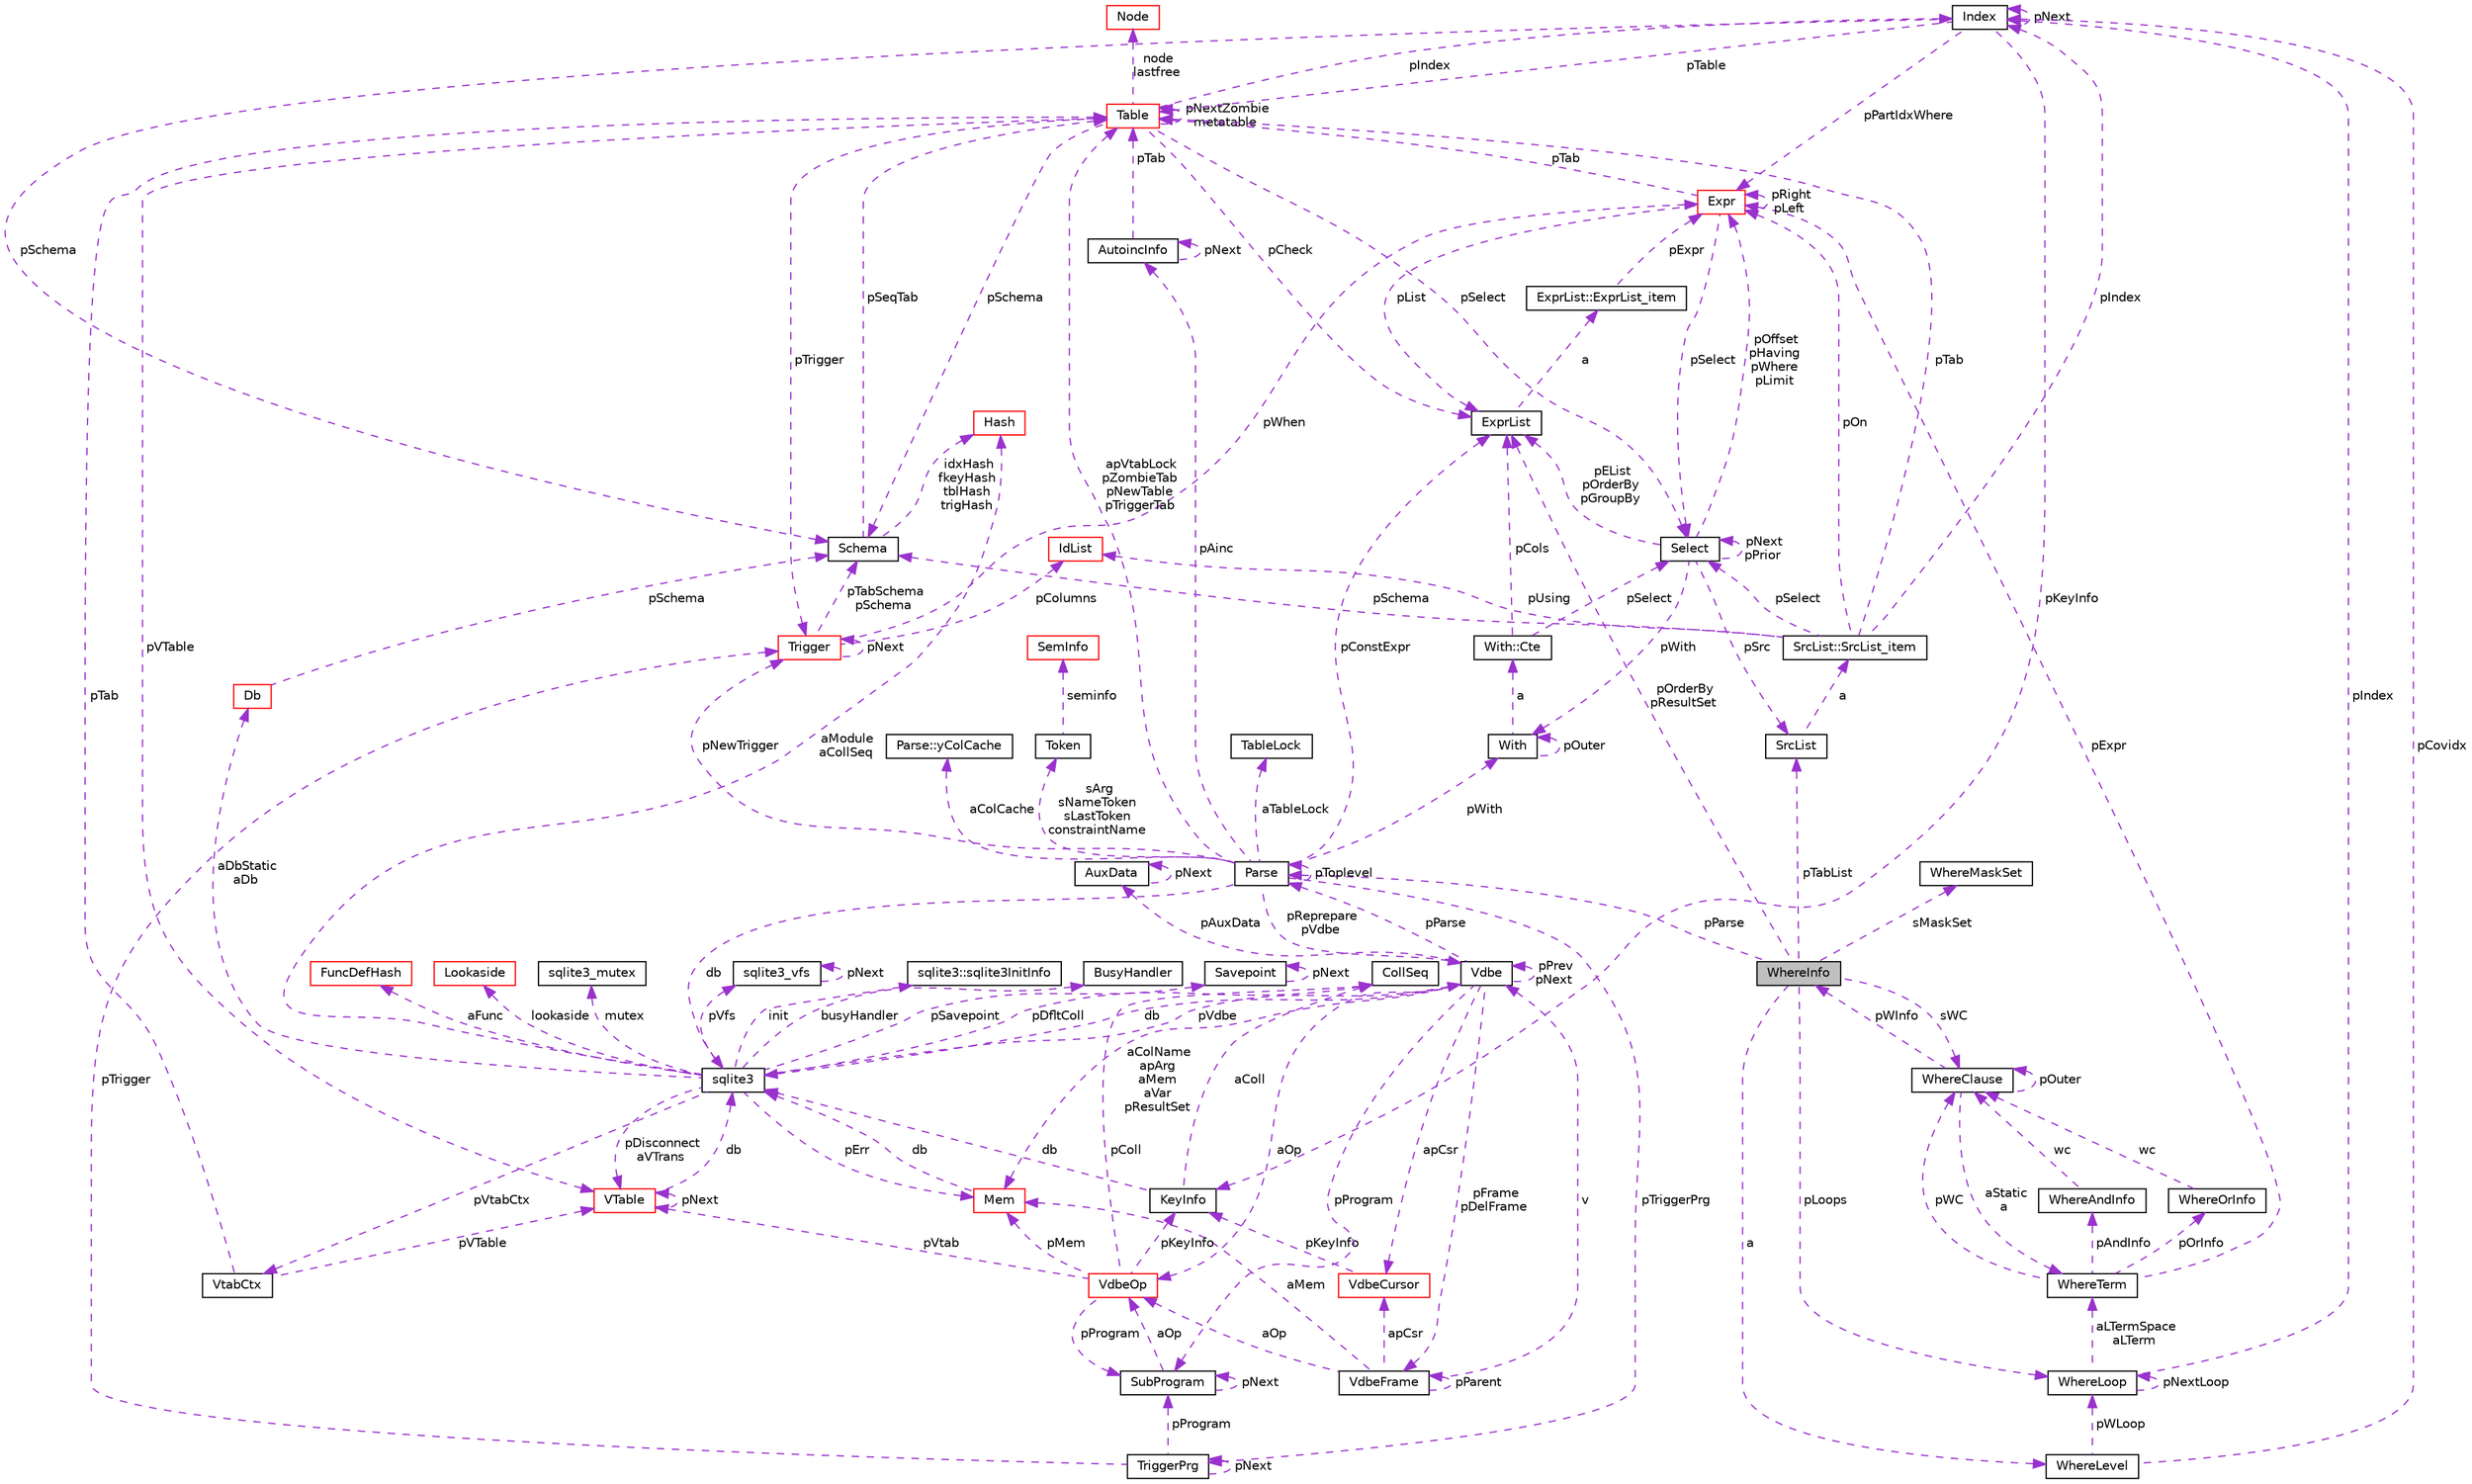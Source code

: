 digraph "WhereInfo"
{
  edge [fontname="Helvetica",fontsize="10",labelfontname="Helvetica",labelfontsize="10"];
  node [fontname="Helvetica",fontsize="10",shape=record];
  Node1 [label="WhereInfo",height=0.2,width=0.4,color="black", fillcolor="grey75", style="filled", fontcolor="black"];
  Node2 -> Node1 [dir="back",color="darkorchid3",fontsize="10",style="dashed",label=" pLoops" ,fontname="Helvetica"];
  Node2 [label="WhereLoop",height=0.2,width=0.4,color="black", fillcolor="white", style="filled",URL="$struct_where_loop.html"];
  Node2 -> Node2 [dir="back",color="darkorchid3",fontsize="10",style="dashed",label=" pNextLoop" ,fontname="Helvetica"];
  Node3 -> Node2 [dir="back",color="darkorchid3",fontsize="10",style="dashed",label=" aLTermSpace\naLTerm" ,fontname="Helvetica"];
  Node3 [label="WhereTerm",height=0.2,width=0.4,color="black", fillcolor="white", style="filled",URL="$struct_where_term.html"];
  Node4 -> Node3 [dir="back",color="darkorchid3",fontsize="10",style="dashed",label=" pAndInfo" ,fontname="Helvetica"];
  Node4 [label="WhereAndInfo",height=0.2,width=0.4,color="black", fillcolor="white", style="filled",URL="$struct_where_and_info.html"];
  Node5 -> Node4 [dir="back",color="darkorchid3",fontsize="10",style="dashed",label=" wc" ,fontname="Helvetica"];
  Node5 [label="WhereClause",height=0.2,width=0.4,color="black", fillcolor="white", style="filled",URL="$struct_where_clause.html"];
  Node3 -> Node5 [dir="back",color="darkorchid3",fontsize="10",style="dashed",label=" aStatic\na" ,fontname="Helvetica"];
  Node1 -> Node5 [dir="back",color="darkorchid3",fontsize="10",style="dashed",label=" pWInfo" ,fontname="Helvetica"];
  Node5 -> Node5 [dir="back",color="darkorchid3",fontsize="10",style="dashed",label=" pOuter" ,fontname="Helvetica"];
  Node6 -> Node3 [dir="back",color="darkorchid3",fontsize="10",style="dashed",label=" pOrInfo" ,fontname="Helvetica"];
  Node6 [label="WhereOrInfo",height=0.2,width=0.4,color="black", fillcolor="white", style="filled",URL="$struct_where_or_info.html"];
  Node5 -> Node6 [dir="back",color="darkorchid3",fontsize="10",style="dashed",label=" wc" ,fontname="Helvetica"];
  Node7 -> Node3 [dir="back",color="darkorchid3",fontsize="10",style="dashed",label=" pExpr" ,fontname="Helvetica"];
  Node7 [label="Expr",height=0.2,width=0.4,color="red", fillcolor="white", style="filled",URL="$struct_expr.html"];
  Node7 -> Node7 [dir="back",color="darkorchid3",fontsize="10",style="dashed",label=" pRight\npLeft" ,fontname="Helvetica"];
  Node8 -> Node7 [dir="back",color="darkorchid3",fontsize="10",style="dashed",label=" pTab" ,fontname="Helvetica"];
  Node8 [label="Table",height=0.2,width=0.4,color="red", fillcolor="white", style="filled",URL="$struct_table.html"];
  Node9 -> Node8 [dir="back",color="darkorchid3",fontsize="10",style="dashed",label=" node\nlastfree" ,fontname="Helvetica"];
  Node9 [label="Node",height=0.2,width=0.4,color="red", fillcolor="white", style="filled",URL="$struct_node.html"];
  Node10 -> Node8 [dir="back",color="darkorchid3",fontsize="10",style="dashed",label=" pSchema" ,fontname="Helvetica"];
  Node10 [label="Schema",height=0.2,width=0.4,color="black", fillcolor="white", style="filled",URL="$struct_schema.html"];
  Node8 -> Node10 [dir="back",color="darkorchid3",fontsize="10",style="dashed",label=" pSeqTab" ,fontname="Helvetica"];
  Node11 -> Node10 [dir="back",color="darkorchid3",fontsize="10",style="dashed",label=" idxHash\nfkeyHash\ntblHash\ntrigHash" ,fontname="Helvetica"];
  Node11 [label="Hash",height=0.2,width=0.4,color="red", fillcolor="white", style="filled",URL="$struct_hash.html"];
  Node12 -> Node8 [dir="back",color="darkorchid3",fontsize="10",style="dashed",label=" pVTable" ,fontname="Helvetica"];
  Node12 [label="VTable",height=0.2,width=0.4,color="red", fillcolor="white", style="filled",URL="$struct_v_table.html"];
  Node13 -> Node12 [dir="back",color="darkorchid3",fontsize="10",style="dashed",label=" db" ,fontname="Helvetica"];
  Node13 [label="sqlite3",height=0.2,width=0.4,color="black", fillcolor="white", style="filled",URL="$structsqlite3.html"];
  Node14 -> Node13 [dir="back",color="darkorchid3",fontsize="10",style="dashed",label=" pErr" ,fontname="Helvetica"];
  Node14 [label="Mem",height=0.2,width=0.4,color="red", fillcolor="white", style="filled",URL="$struct_mem.html"];
  Node13 -> Node14 [dir="back",color="darkorchid3",fontsize="10",style="dashed",label=" db" ,fontname="Helvetica"];
  Node15 -> Node13 [dir="back",color="darkorchid3",fontsize="10",style="dashed",label=" pVdbe" ,fontname="Helvetica"];
  Node15 [label="Vdbe",height=0.2,width=0.4,color="black", fillcolor="white", style="filled",URL="$struct_vdbe.html"];
  Node15 -> Node15 [dir="back",color="darkorchid3",fontsize="10",style="dashed",label=" pPrev\npNext" ,fontname="Helvetica"];
  Node14 -> Node15 [dir="back",color="darkorchid3",fontsize="10",style="dashed",label=" aColName\napArg\naMem\naVar\npResultSet" ,fontname="Helvetica"];
  Node13 -> Node15 [dir="back",color="darkorchid3",fontsize="10",style="dashed",label=" db" ,fontname="Helvetica"];
  Node16 -> Node15 [dir="back",color="darkorchid3",fontsize="10",style="dashed",label=" pFrame\npDelFrame" ,fontname="Helvetica"];
  Node16 [label="VdbeFrame",height=0.2,width=0.4,color="black", fillcolor="white", style="filled",URL="$struct_vdbe_frame.html"];
  Node14 -> Node16 [dir="back",color="darkorchid3",fontsize="10",style="dashed",label=" aMem" ,fontname="Helvetica"];
  Node15 -> Node16 [dir="back",color="darkorchid3",fontsize="10",style="dashed",label=" v" ,fontname="Helvetica"];
  Node16 -> Node16 [dir="back",color="darkorchid3",fontsize="10",style="dashed",label=" pParent" ,fontname="Helvetica"];
  Node17 -> Node16 [dir="back",color="darkorchid3",fontsize="10",style="dashed",label=" apCsr" ,fontname="Helvetica"];
  Node17 [label="VdbeCursor",height=0.2,width=0.4,color="red", fillcolor="white", style="filled",URL="$struct_vdbe_cursor.html"];
  Node18 -> Node17 [dir="back",color="darkorchid3",fontsize="10",style="dashed",label=" pKeyInfo" ,fontname="Helvetica"];
  Node18 [label="KeyInfo",height=0.2,width=0.4,color="black", fillcolor="white", style="filled",URL="$struct_key_info.html"];
  Node13 -> Node18 [dir="back",color="darkorchid3",fontsize="10",style="dashed",label=" db" ,fontname="Helvetica"];
  Node19 -> Node18 [dir="back",color="darkorchid3",fontsize="10",style="dashed",label=" aColl" ,fontname="Helvetica"];
  Node19 [label="CollSeq",height=0.2,width=0.4,color="black", fillcolor="white", style="filled",URL="$struct_coll_seq.html"];
  Node20 -> Node16 [dir="back",color="darkorchid3",fontsize="10",style="dashed",label=" aOp" ,fontname="Helvetica"];
  Node20 [label="VdbeOp",height=0.2,width=0.4,color="red", fillcolor="white", style="filled",URL="$struct_vdbe_op.html"];
  Node14 -> Node20 [dir="back",color="darkorchid3",fontsize="10",style="dashed",label=" pMem" ,fontname="Helvetica"];
  Node19 -> Node20 [dir="back",color="darkorchid3",fontsize="10",style="dashed",label=" pColl" ,fontname="Helvetica"];
  Node12 -> Node20 [dir="back",color="darkorchid3",fontsize="10",style="dashed",label=" pVtab" ,fontname="Helvetica"];
  Node21 -> Node20 [dir="back",color="darkorchid3",fontsize="10",style="dashed",label=" pProgram" ,fontname="Helvetica"];
  Node21 [label="SubProgram",height=0.2,width=0.4,color="black", fillcolor="white", style="filled",URL="$struct_sub_program.html"];
  Node21 -> Node21 [dir="back",color="darkorchid3",fontsize="10",style="dashed",label=" pNext" ,fontname="Helvetica"];
  Node20 -> Node21 [dir="back",color="darkorchid3",fontsize="10",style="dashed",label=" aOp" ,fontname="Helvetica"];
  Node18 -> Node20 [dir="back",color="darkorchid3",fontsize="10",style="dashed",label=" pKeyInfo" ,fontname="Helvetica"];
  Node22 -> Node15 [dir="back",color="darkorchid3",fontsize="10",style="dashed",label=" pAuxData" ,fontname="Helvetica"];
  Node22 [label="AuxData",height=0.2,width=0.4,color="black", fillcolor="white", style="filled",URL="$struct_aux_data.html"];
  Node22 -> Node22 [dir="back",color="darkorchid3",fontsize="10",style="dashed",label=" pNext" ,fontname="Helvetica"];
  Node21 -> Node15 [dir="back",color="darkorchid3",fontsize="10",style="dashed",label=" pProgram" ,fontname="Helvetica"];
  Node17 -> Node15 [dir="back",color="darkorchid3",fontsize="10",style="dashed",label=" apCsr" ,fontname="Helvetica"];
  Node23 -> Node15 [dir="back",color="darkorchid3",fontsize="10",style="dashed",label=" pParse" ,fontname="Helvetica"];
  Node23 [label="Parse",height=0.2,width=0.4,color="black", fillcolor="white", style="filled",URL="$struct_parse.html"];
  Node15 -> Node23 [dir="back",color="darkorchid3",fontsize="10",style="dashed",label=" pReprepare\npVdbe" ,fontname="Helvetica"];
  Node13 -> Node23 [dir="back",color="darkorchid3",fontsize="10",style="dashed",label=" db" ,fontname="Helvetica"];
  Node24 -> Node23 [dir="back",color="darkorchid3",fontsize="10",style="dashed",label=" aTableLock" ,fontname="Helvetica"];
  Node24 [label="TableLock",height=0.2,width=0.4,color="black", fillcolor="white", style="filled",URL="$struct_table_lock.html"];
  Node25 -> Node23 [dir="back",color="darkorchid3",fontsize="10",style="dashed",label=" sArg\nsNameToken\nsLastToken\nconstraintName" ,fontname="Helvetica"];
  Node25 [label="Token",height=0.2,width=0.4,color="black", fillcolor="white", style="filled",URL="$struct_token.html"];
  Node26 -> Node25 [dir="back",color="darkorchid3",fontsize="10",style="dashed",label=" seminfo" ,fontname="Helvetica"];
  Node26 [label="SemInfo",height=0.2,width=0.4,color="red", fillcolor="white", style="filled",URL="$union_sem_info.html"];
  Node27 -> Node23 [dir="back",color="darkorchid3",fontsize="10",style="dashed",label=" pWith" ,fontname="Helvetica"];
  Node27 [label="With",height=0.2,width=0.4,color="black", fillcolor="white", style="filled",URL="$struct_with.html"];
  Node28 -> Node27 [dir="back",color="darkorchid3",fontsize="10",style="dashed",label=" a" ,fontname="Helvetica"];
  Node28 [label="With::Cte",height=0.2,width=0.4,color="black", fillcolor="white", style="filled",URL="$struct_with_1_1_cte.html"];
  Node29 -> Node28 [dir="back",color="darkorchid3",fontsize="10",style="dashed",label=" pSelect" ,fontname="Helvetica"];
  Node29 [label="Select",height=0.2,width=0.4,color="black", fillcolor="white", style="filled",URL="$struct_select.html"];
  Node7 -> Node29 [dir="back",color="darkorchid3",fontsize="10",style="dashed",label=" pOffset\npHaving\npWhere\npLimit" ,fontname="Helvetica"];
  Node27 -> Node29 [dir="back",color="darkorchid3",fontsize="10",style="dashed",label=" pWith" ,fontname="Helvetica"];
  Node29 -> Node29 [dir="back",color="darkorchid3",fontsize="10",style="dashed",label=" pNext\npPrior" ,fontname="Helvetica"];
  Node30 -> Node29 [dir="back",color="darkorchid3",fontsize="10",style="dashed",label=" pSrc" ,fontname="Helvetica"];
  Node30 [label="SrcList",height=0.2,width=0.4,color="black", fillcolor="white", style="filled",URL="$struct_src_list.html"];
  Node31 -> Node30 [dir="back",color="darkorchid3",fontsize="10",style="dashed",label=" a" ,fontname="Helvetica"];
  Node31 [label="SrcList::SrcList_item",height=0.2,width=0.4,color="black", fillcolor="white", style="filled",URL="$struct_src_list_1_1_src_list__item.html"];
  Node10 -> Node31 [dir="back",color="darkorchid3",fontsize="10",style="dashed",label=" pSchema" ,fontname="Helvetica"];
  Node7 -> Node31 [dir="back",color="darkorchid3",fontsize="10",style="dashed",label=" pOn" ,fontname="Helvetica"];
  Node32 -> Node31 [dir="back",color="darkorchid3",fontsize="10",style="dashed",label=" pUsing" ,fontname="Helvetica"];
  Node32 [label="IdList",height=0.2,width=0.4,color="red", fillcolor="white", style="filled",URL="$struct_id_list.html"];
  Node8 -> Node31 [dir="back",color="darkorchid3",fontsize="10",style="dashed",label=" pTab" ,fontname="Helvetica"];
  Node29 -> Node31 [dir="back",color="darkorchid3",fontsize="10",style="dashed",label=" pSelect" ,fontname="Helvetica"];
  Node33 -> Node31 [dir="back",color="darkorchid3",fontsize="10",style="dashed",label=" pIndex" ,fontname="Helvetica"];
  Node33 [label="Index",height=0.2,width=0.4,color="black", fillcolor="white", style="filled",URL="$struct_index.html"];
  Node10 -> Node33 [dir="back",color="darkorchid3",fontsize="10",style="dashed",label=" pSchema" ,fontname="Helvetica"];
  Node7 -> Node33 [dir="back",color="darkorchid3",fontsize="10",style="dashed",label=" pPartIdxWhere" ,fontname="Helvetica"];
  Node8 -> Node33 [dir="back",color="darkorchid3",fontsize="10",style="dashed",label=" pTable" ,fontname="Helvetica"];
  Node18 -> Node33 [dir="back",color="darkorchid3",fontsize="10",style="dashed",label=" pKeyInfo" ,fontname="Helvetica"];
  Node33 -> Node33 [dir="back",color="darkorchid3",fontsize="10",style="dashed",label=" pNext" ,fontname="Helvetica"];
  Node34 -> Node29 [dir="back",color="darkorchid3",fontsize="10",style="dashed",label=" pEList\npOrderBy\npGroupBy" ,fontname="Helvetica"];
  Node34 [label="ExprList",height=0.2,width=0.4,color="black", fillcolor="white", style="filled",URL="$struct_expr_list.html"];
  Node35 -> Node34 [dir="back",color="darkorchid3",fontsize="10",style="dashed",label=" a" ,fontname="Helvetica"];
  Node35 [label="ExprList::ExprList_item",height=0.2,width=0.4,color="black", fillcolor="white", style="filled",URL="$struct_expr_list_1_1_expr_list__item.html"];
  Node7 -> Node35 [dir="back",color="darkorchid3",fontsize="10",style="dashed",label=" pExpr" ,fontname="Helvetica"];
  Node34 -> Node28 [dir="back",color="darkorchid3",fontsize="10",style="dashed",label=" pCols" ,fontname="Helvetica"];
  Node27 -> Node27 [dir="back",color="darkorchid3",fontsize="10",style="dashed",label=" pOuter" ,fontname="Helvetica"];
  Node36 -> Node23 [dir="back",color="darkorchid3",fontsize="10",style="dashed",label=" aColCache" ,fontname="Helvetica"];
  Node36 [label="Parse::yColCache",height=0.2,width=0.4,color="black", fillcolor="white", style="filled",URL="$struct_parse_1_1y_col_cache.html"];
  Node8 -> Node23 [dir="back",color="darkorchid3",fontsize="10",style="dashed",label=" apVtabLock\npZombieTab\npNewTable\npTriggerTab" ,fontname="Helvetica"];
  Node37 -> Node23 [dir="back",color="darkorchid3",fontsize="10",style="dashed",label=" pNewTrigger" ,fontname="Helvetica"];
  Node37 [label="Trigger",height=0.2,width=0.4,color="red", fillcolor="white", style="filled",URL="$struct_trigger.html"];
  Node10 -> Node37 [dir="back",color="darkorchid3",fontsize="10",style="dashed",label=" pTabSchema\npSchema" ,fontname="Helvetica"];
  Node7 -> Node37 [dir="back",color="darkorchid3",fontsize="10",style="dashed",label=" pWhen" ,fontname="Helvetica"];
  Node32 -> Node37 [dir="back",color="darkorchid3",fontsize="10",style="dashed",label=" pColumns" ,fontname="Helvetica"];
  Node37 -> Node37 [dir="back",color="darkorchid3",fontsize="10",style="dashed",label=" pNext" ,fontname="Helvetica"];
  Node38 -> Node23 [dir="back",color="darkorchid3",fontsize="10",style="dashed",label=" pTriggerPrg" ,fontname="Helvetica"];
  Node38 [label="TriggerPrg",height=0.2,width=0.4,color="black", fillcolor="white", style="filled",URL="$struct_trigger_prg.html"];
  Node21 -> Node38 [dir="back",color="darkorchid3",fontsize="10",style="dashed",label=" pProgram" ,fontname="Helvetica"];
  Node37 -> Node38 [dir="back",color="darkorchid3",fontsize="10",style="dashed",label=" pTrigger" ,fontname="Helvetica"];
  Node38 -> Node38 [dir="back",color="darkorchid3",fontsize="10",style="dashed",label=" pNext" ,fontname="Helvetica"];
  Node39 -> Node23 [dir="back",color="darkorchid3",fontsize="10",style="dashed",label=" pAinc" ,fontname="Helvetica"];
  Node39 [label="AutoincInfo",height=0.2,width=0.4,color="black", fillcolor="white", style="filled",URL="$struct_autoinc_info.html"];
  Node8 -> Node39 [dir="back",color="darkorchid3",fontsize="10",style="dashed",label=" pTab" ,fontname="Helvetica"];
  Node39 -> Node39 [dir="back",color="darkorchid3",fontsize="10",style="dashed",label=" pNext" ,fontname="Helvetica"];
  Node34 -> Node23 [dir="back",color="darkorchid3",fontsize="10",style="dashed",label=" pConstExpr" ,fontname="Helvetica"];
  Node23 -> Node23 [dir="back",color="darkorchid3",fontsize="10",style="dashed",label=" pToplevel" ,fontname="Helvetica"];
  Node20 -> Node15 [dir="back",color="darkorchid3",fontsize="10",style="dashed",label=" aOp" ,fontname="Helvetica"];
  Node40 -> Node13 [dir="back",color="darkorchid3",fontsize="10",style="dashed",label=" pSavepoint" ,fontname="Helvetica"];
  Node40 [label="Savepoint",height=0.2,width=0.4,color="black", fillcolor="white", style="filled",URL="$struct_savepoint.html"];
  Node40 -> Node40 [dir="back",color="darkorchid3",fontsize="10",style="dashed",label=" pNext" ,fontname="Helvetica"];
  Node41 -> Node13 [dir="back",color="darkorchid3",fontsize="10",style="dashed",label=" aFunc" ,fontname="Helvetica"];
  Node41 [label="FuncDefHash",height=0.2,width=0.4,color="red", fillcolor="white", style="filled",URL="$struct_func_def_hash.html"];
  Node42 -> Node13 [dir="back",color="darkorchid3",fontsize="10",style="dashed",label=" lookaside" ,fontname="Helvetica"];
  Node42 [label="Lookaside",height=0.2,width=0.4,color="red", fillcolor="white", style="filled",URL="$struct_lookaside.html"];
  Node43 -> Node13 [dir="back",color="darkorchid3",fontsize="10",style="dashed",label=" mutex" ,fontname="Helvetica"];
  Node43 [label="sqlite3_mutex",height=0.2,width=0.4,color="black", fillcolor="white", style="filled",URL="$structsqlite3__mutex.html"];
  Node44 -> Node13 [dir="back",color="darkorchid3",fontsize="10",style="dashed",label=" pVfs" ,fontname="Helvetica"];
  Node44 [label="sqlite3_vfs",height=0.2,width=0.4,color="black", fillcolor="white", style="filled",URL="$structsqlite3__vfs.html"];
  Node44 -> Node44 [dir="back",color="darkorchid3",fontsize="10",style="dashed",label=" pNext" ,fontname="Helvetica"];
  Node45 -> Node13 [dir="back",color="darkorchid3",fontsize="10",style="dashed",label=" init" ,fontname="Helvetica"];
  Node45 [label="sqlite3::sqlite3InitInfo",height=0.2,width=0.4,color="black", fillcolor="white", style="filled",URL="$structsqlite3_1_1sqlite3_init_info.html"];
  Node46 -> Node13 [dir="back",color="darkorchid3",fontsize="10",style="dashed",label=" busyHandler" ,fontname="Helvetica"];
  Node46 [label="BusyHandler",height=0.2,width=0.4,color="black", fillcolor="white", style="filled",URL="$struct_busy_handler.html"];
  Node47 -> Node13 [dir="back",color="darkorchid3",fontsize="10",style="dashed",label=" pVtabCtx" ,fontname="Helvetica"];
  Node47 [label="VtabCtx",height=0.2,width=0.4,color="black", fillcolor="white", style="filled",URL="$struct_vtab_ctx.html"];
  Node12 -> Node47 [dir="back",color="darkorchid3",fontsize="10",style="dashed",label=" pVTable" ,fontname="Helvetica"];
  Node8 -> Node47 [dir="back",color="darkorchid3",fontsize="10",style="dashed",label=" pTab" ,fontname="Helvetica"];
  Node19 -> Node13 [dir="back",color="darkorchid3",fontsize="10",style="dashed",label=" pDfltColl" ,fontname="Helvetica"];
  Node12 -> Node13 [dir="back",color="darkorchid3",fontsize="10",style="dashed",label=" pDisconnect\naVTrans" ,fontname="Helvetica"];
  Node48 -> Node13 [dir="back",color="darkorchid3",fontsize="10",style="dashed",label=" aDbStatic\naDb" ,fontname="Helvetica"];
  Node48 [label="Db",height=0.2,width=0.4,color="red", fillcolor="white", style="filled",URL="$struct_db.html"];
  Node10 -> Node48 [dir="back",color="darkorchid3",fontsize="10",style="dashed",label=" pSchema" ,fontname="Helvetica"];
  Node11 -> Node13 [dir="back",color="darkorchid3",fontsize="10",style="dashed",label=" aModule\naCollSeq" ,fontname="Helvetica"];
  Node12 -> Node12 [dir="back",color="darkorchid3",fontsize="10",style="dashed",label=" pNext" ,fontname="Helvetica"];
  Node8 -> Node8 [dir="back",color="darkorchid3",fontsize="10",style="dashed",label=" pNextZombie\nmetatable" ,fontname="Helvetica"];
  Node37 -> Node8 [dir="back",color="darkorchid3",fontsize="10",style="dashed",label=" pTrigger" ,fontname="Helvetica"];
  Node29 -> Node8 [dir="back",color="darkorchid3",fontsize="10",style="dashed",label=" pSelect" ,fontname="Helvetica"];
  Node34 -> Node8 [dir="back",color="darkorchid3",fontsize="10",style="dashed",label=" pCheck" ,fontname="Helvetica"];
  Node33 -> Node8 [dir="back",color="darkorchid3",fontsize="10",style="dashed",label=" pIndex" ,fontname="Helvetica"];
  Node29 -> Node7 [dir="back",color="darkorchid3",fontsize="10",style="dashed",label=" pSelect" ,fontname="Helvetica"];
  Node34 -> Node7 [dir="back",color="darkorchid3",fontsize="10",style="dashed",label=" pList" ,fontname="Helvetica"];
  Node5 -> Node3 [dir="back",color="darkorchid3",fontsize="10",style="dashed",label=" pWC" ,fontname="Helvetica"];
  Node33 -> Node2 [dir="back",color="darkorchid3",fontsize="10",style="dashed",label=" pIndex" ,fontname="Helvetica"];
  Node5 -> Node1 [dir="back",color="darkorchid3",fontsize="10",style="dashed",label=" sWC" ,fontname="Helvetica"];
  Node49 -> Node1 [dir="back",color="darkorchid3",fontsize="10",style="dashed",label=" a" ,fontname="Helvetica"];
  Node49 [label="WhereLevel",height=0.2,width=0.4,color="black", fillcolor="white", style="filled",URL="$struct_where_level.html"];
  Node2 -> Node49 [dir="back",color="darkorchid3",fontsize="10",style="dashed",label=" pWLoop" ,fontname="Helvetica"];
  Node33 -> Node49 [dir="back",color="darkorchid3",fontsize="10",style="dashed",label=" pCovidx" ,fontname="Helvetica"];
  Node50 -> Node1 [dir="back",color="darkorchid3",fontsize="10",style="dashed",label=" sMaskSet" ,fontname="Helvetica"];
  Node50 [label="WhereMaskSet",height=0.2,width=0.4,color="black", fillcolor="white", style="filled",URL="$struct_where_mask_set.html"];
  Node30 -> Node1 [dir="back",color="darkorchid3",fontsize="10",style="dashed",label=" pTabList" ,fontname="Helvetica"];
  Node34 -> Node1 [dir="back",color="darkorchid3",fontsize="10",style="dashed",label=" pOrderBy\npResultSet" ,fontname="Helvetica"];
  Node23 -> Node1 [dir="back",color="darkorchid3",fontsize="10",style="dashed",label=" pParse" ,fontname="Helvetica"];
}
